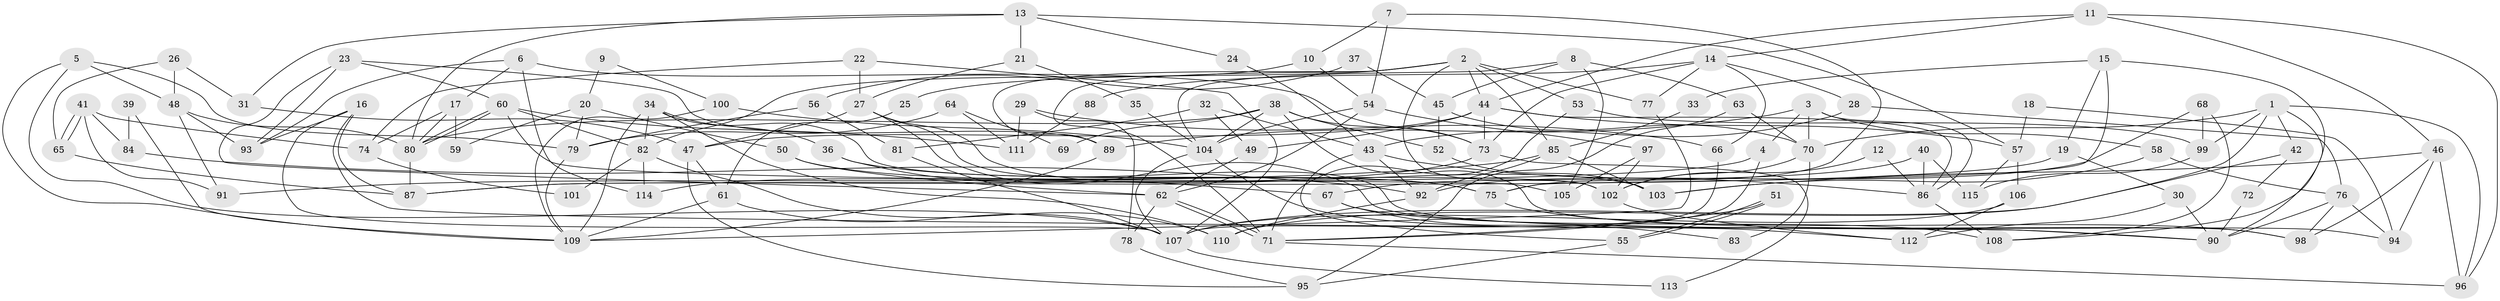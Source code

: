 // Generated by graph-tools (version 1.1) at 2025/01/03/09/25 03:01:57]
// undirected, 115 vertices, 230 edges
graph export_dot {
graph [start="1"]
  node [color=gray90,style=filled];
  1;
  2;
  3;
  4;
  5;
  6;
  7;
  8;
  9;
  10;
  11;
  12;
  13;
  14;
  15;
  16;
  17;
  18;
  19;
  20;
  21;
  22;
  23;
  24;
  25;
  26;
  27;
  28;
  29;
  30;
  31;
  32;
  33;
  34;
  35;
  36;
  37;
  38;
  39;
  40;
  41;
  42;
  43;
  44;
  45;
  46;
  47;
  48;
  49;
  50;
  51;
  52;
  53;
  54;
  55;
  56;
  57;
  58;
  59;
  60;
  61;
  62;
  63;
  64;
  65;
  66;
  67;
  68;
  69;
  70;
  71;
  72;
  73;
  74;
  75;
  76;
  77;
  78;
  79;
  80;
  81;
  82;
  83;
  84;
  85;
  86;
  87;
  88;
  89;
  90;
  91;
  92;
  93;
  94;
  95;
  96;
  97;
  98;
  99;
  100;
  101;
  102;
  103;
  104;
  105;
  106;
  107;
  108;
  109;
  110;
  111;
  112;
  113;
  114;
  115;
  1 -- 96;
  1 -- 90;
  1 -- 42;
  1 -- 70;
  1 -- 99;
  1 -- 110;
  2 -- 44;
  2 -- 89;
  2 -- 25;
  2 -- 53;
  2 -- 71;
  2 -- 77;
  2 -- 85;
  2 -- 102;
  3 -- 86;
  3 -- 70;
  3 -- 4;
  3 -- 58;
  3 -- 89;
  4 -- 71;
  4 -- 87;
  5 -- 48;
  5 -- 109;
  5 -- 79;
  5 -- 107;
  6 -- 93;
  6 -- 114;
  6 -- 17;
  6 -- 73;
  7 -- 54;
  7 -- 10;
  7 -- 75;
  8 -- 45;
  8 -- 104;
  8 -- 63;
  8 -- 105;
  9 -- 100;
  9 -- 20;
  10 -- 82;
  10 -- 54;
  11 -- 96;
  11 -- 14;
  11 -- 44;
  11 -- 46;
  12 -- 86;
  12 -- 102;
  13 -- 57;
  13 -- 80;
  13 -- 21;
  13 -- 24;
  13 -- 31;
  14 -- 28;
  14 -- 73;
  14 -- 66;
  14 -- 77;
  14 -- 88;
  15 -- 108;
  15 -- 19;
  15 -- 33;
  15 -- 75;
  16 -- 90;
  16 -- 107;
  16 -- 87;
  16 -- 93;
  17 -- 80;
  17 -- 59;
  17 -- 74;
  18 -- 94;
  18 -- 57;
  19 -- 87;
  19 -- 30;
  20 -- 79;
  20 -- 50;
  20 -- 59;
  21 -- 27;
  21 -- 35;
  22 -- 107;
  22 -- 27;
  22 -- 74;
  23 -- 60;
  23 -- 93;
  23 -- 62;
  23 -- 89;
  24 -- 43;
  25 -- 61;
  26 -- 65;
  26 -- 48;
  26 -- 31;
  27 -- 103;
  27 -- 47;
  27 -- 90;
  27 -- 98;
  28 -- 43;
  28 -- 76;
  29 -- 78;
  29 -- 66;
  29 -- 111;
  30 -- 90;
  30 -- 112;
  31 -- 47;
  32 -- 49;
  32 -- 43;
  32 -- 81;
  33 -- 85;
  34 -- 109;
  34 -- 110;
  34 -- 36;
  34 -- 82;
  34 -- 102;
  35 -- 104;
  36 -- 75;
  36 -- 67;
  37 -- 56;
  37 -- 45;
  38 -- 80;
  38 -- 94;
  38 -- 52;
  38 -- 69;
  38 -- 73;
  38 -- 104;
  39 -- 84;
  39 -- 109;
  40 -- 86;
  40 -- 115;
  40 -- 67;
  41 -- 74;
  41 -- 65;
  41 -- 65;
  41 -- 84;
  41 -- 91;
  42 -- 107;
  42 -- 72;
  43 -- 92;
  43 -- 55;
  43 -- 86;
  44 -- 73;
  44 -- 47;
  44 -- 49;
  44 -- 57;
  44 -- 86;
  45 -- 52;
  45 -- 70;
  46 -- 98;
  46 -- 94;
  46 -- 96;
  46 -- 103;
  47 -- 61;
  47 -- 95;
  48 -- 91;
  48 -- 80;
  48 -- 93;
  49 -- 62;
  50 -- 75;
  50 -- 62;
  51 -- 55;
  51 -- 55;
  51 -- 71;
  52 -- 103;
  53 -- 71;
  53 -- 99;
  54 -- 62;
  54 -- 104;
  54 -- 97;
  55 -- 95;
  56 -- 81;
  56 -- 79;
  57 -- 106;
  57 -- 115;
  58 -- 103;
  58 -- 76;
  60 -- 80;
  60 -- 80;
  60 -- 105;
  60 -- 82;
  60 -- 111;
  61 -- 109;
  61 -- 107;
  62 -- 71;
  62 -- 71;
  62 -- 78;
  63 -- 70;
  63 -- 95;
  64 -- 111;
  64 -- 79;
  64 -- 69;
  65 -- 87;
  66 -- 107;
  67 -- 83;
  67 -- 108;
  68 -- 108;
  68 -- 99;
  68 -- 92;
  70 -- 102;
  70 -- 83;
  71 -- 96;
  72 -- 90;
  73 -- 113;
  73 -- 114;
  74 -- 101;
  75 -- 98;
  76 -- 98;
  76 -- 90;
  76 -- 94;
  77 -- 109;
  78 -- 95;
  79 -- 109;
  80 -- 87;
  81 -- 107;
  82 -- 101;
  82 -- 110;
  82 -- 114;
  84 -- 92;
  85 -- 92;
  85 -- 91;
  85 -- 103;
  86 -- 108;
  88 -- 111;
  89 -- 109;
  92 -- 110;
  97 -- 102;
  97 -- 105;
  99 -- 115;
  100 -- 104;
  100 -- 109;
  102 -- 112;
  104 -- 107;
  104 -- 112;
  106 -- 112;
  106 -- 107;
  107 -- 113;
}
